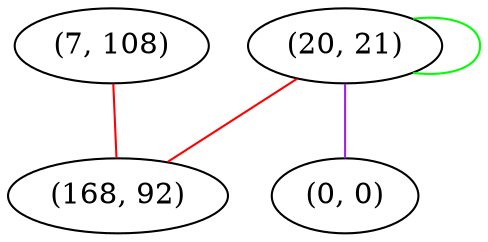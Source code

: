graph "" {
"(7, 108)";
"(20, 21)";
"(0, 0)";
"(168, 92)";
"(7, 108)" -- "(168, 92)"  [color=red, key=0, weight=1];
"(20, 21)" -- "(20, 21)"  [color=green, key=0, weight=2];
"(20, 21)" -- "(0, 0)"  [color=purple, key=0, weight=4];
"(20, 21)" -- "(168, 92)"  [color=red, key=0, weight=1];
}
